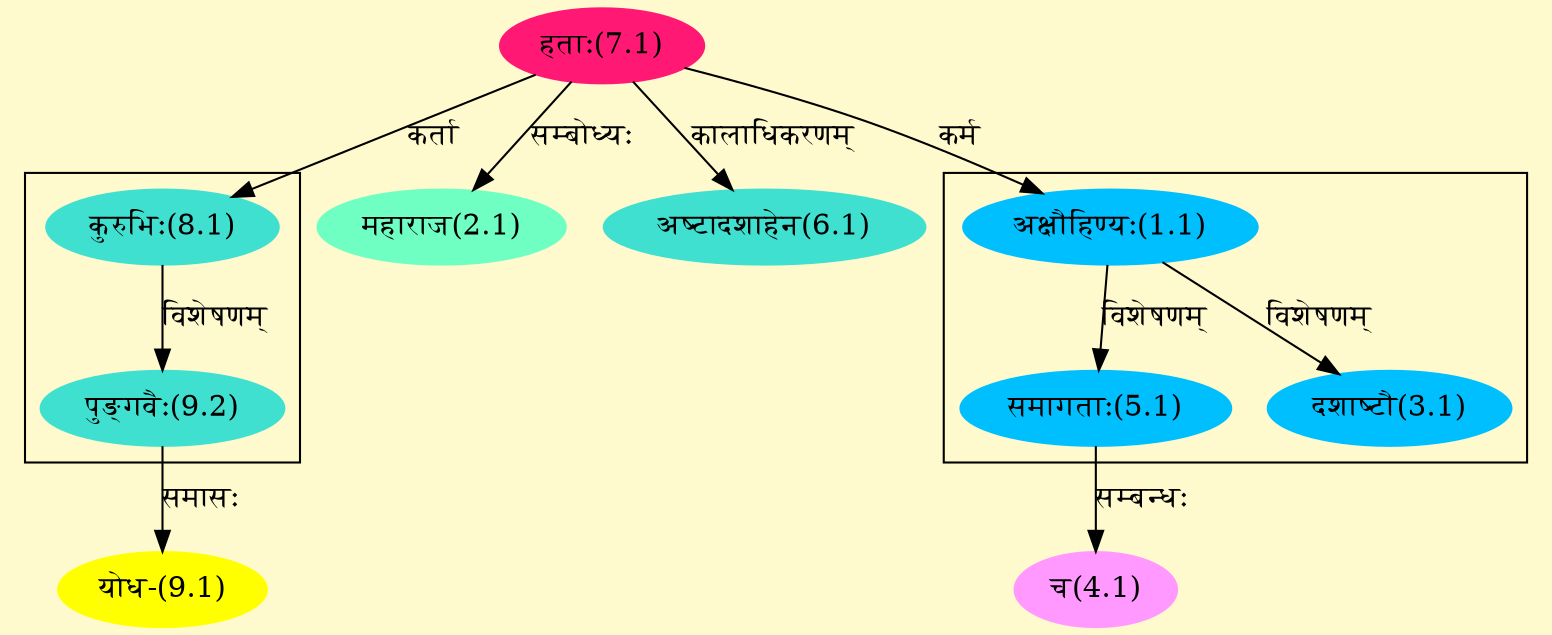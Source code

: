 digraph G{
rankdir=BT;
 compound=true;
 bgcolor="lemonchiffon1";

subgraph cluster_1{
Node3_1 [style=filled, color="#00BFFF" label = "दशाष्टौ(3.1)"]
Node1_1 [style=filled, color="#00BFFF" label = "अक्षौहिण्यः(1.1)"]
Node5_1 [style=filled, color="#00BFFF" label = "समागताः(5.1)"]

}

subgraph cluster_2{
Node9_2 [style=filled, color="#40E0D0" label = "पुङ्गवैः(9.2)"]
Node8_1 [style=filled, color="#40E0D0" label = "कुरुभिः(8.1)"]

}
Node1_1 [style=filled, color="#00BFFF" label = "अक्षौहिण्यः(1.1)"]
Node7_1 [style=filled, color="#FF1975" label = "हताः(7.1)"]
Node2_1 [style=filled, color="#6FFFC3" label = "महाराज(2.1)"]
Node4_1 [style=filled, color="#FF99FF" label = "च(4.1)"]
Node5_1 [style=filled, color="#00BFFF" label = "समागताः(5.1)"]
Node6_1 [style=filled, color="#40E0D0" label = "अष्टादशाहेन(6.1)"]
Node8_1 [style=filled, color="#40E0D0" label = "कुरुभिः(8.1)"]
Node9_1 [style=filled, color="#FFFF00" label = "योध-(9.1)"]
Node9_2 [style=filled, color="#40E0D0" label = "पुङ्गवैः(9.2)"]
/* Start of Relations section */

Node1_1 -> Node7_1 [  label="कर्म"  dir="back" ]
Node2_1 -> Node7_1 [  label="सम्बोध्यः"  dir="back" ]
Node3_1 -> Node1_1 [  label="विशेषणम्"  dir="back" ]
Node4_1 -> Node5_1 [  label="सम्बन्धः"  dir="back" ]
Node5_1 -> Node1_1 [  label="विशेषणम्"  dir="back" ]
Node6_1 -> Node7_1 [  label="कालाधिकरणम्"  dir="back" ]
Node8_1 -> Node7_1 [  label="कर्ता"  dir="back" ]
Node9_1 -> Node9_2 [  label="समासः"  dir="back" ]
Node9_2 -> Node8_1 [  label="विशेषणम्"  dir="back" ]
}
